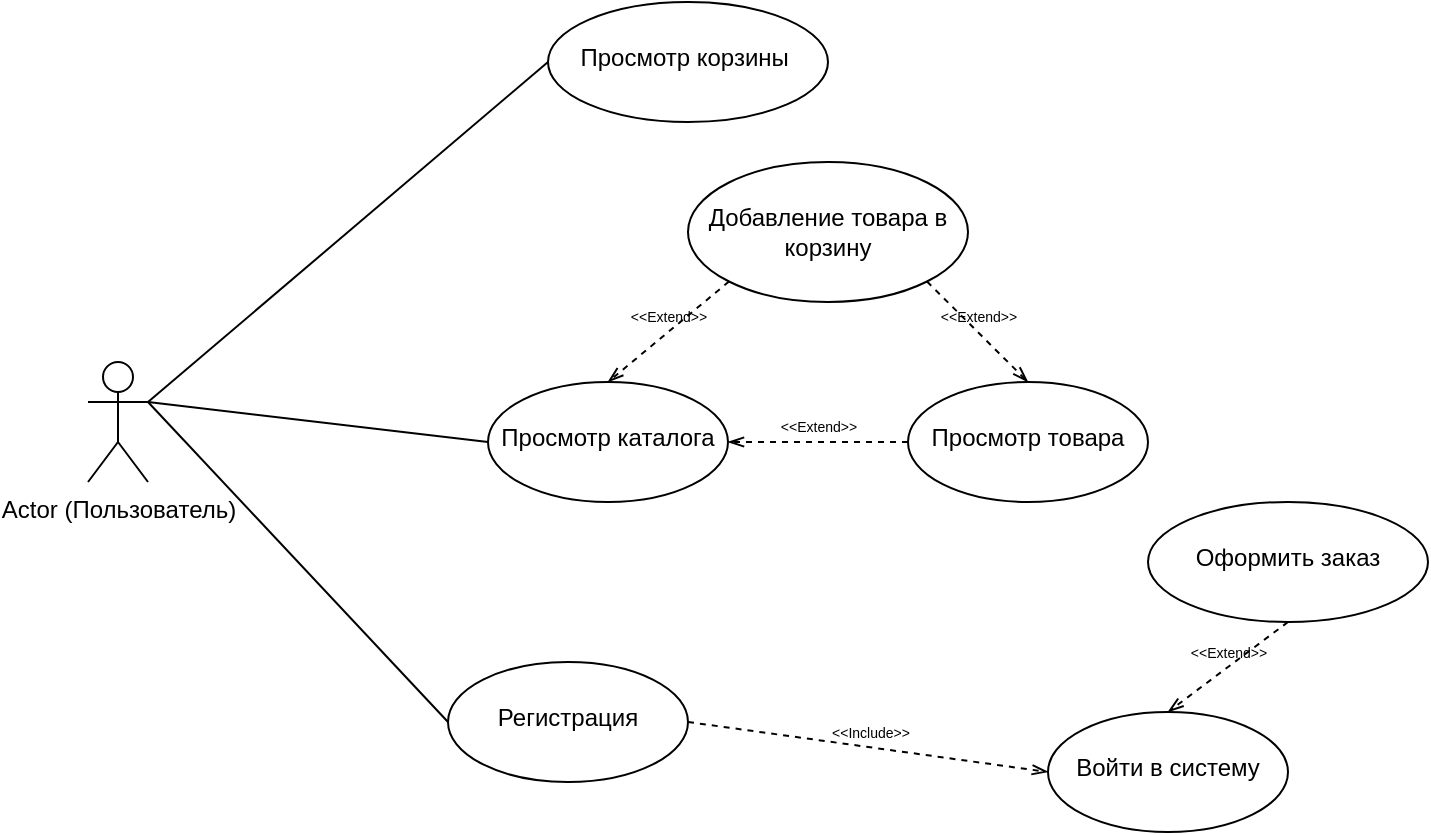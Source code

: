 <mxfile version="22.0.3" type="device">
  <diagram name="Page-1" id="BXFynGVLz7lF0U7jTMFg">
    <mxGraphModel dx="388" dy="293" grid="1" gridSize="10" guides="1" tooltips="1" connect="1" arrows="1" fold="1" page="1" pageScale="1" pageWidth="827" pageHeight="1169" background="#ffffff" math="0" shadow="0">
      <root>
        <mxCell id="0" />
        <mxCell id="1" parent="0" />
        <mxCell id="xTPL5IAc7uuwvMtWUE6Y-2" value="Actor (Пользователь)" style="shape=umlActor;verticalLabelPosition=bottom;verticalAlign=top;html=1;outlineConnect=0;fillColor=none;strokeColor=#000000;fontColor=#000000;" vertex="1" parent="1">
          <mxGeometry x="80" y="410" width="30" height="60" as="geometry" />
        </mxCell>
        <mxCell id="xTPL5IAc7uuwvMtWUE6Y-5" value="&lt;br&gt;Регистрация" style="ellipse;whiteSpace=wrap;html=1;strokeColor=#000000;align=center;verticalAlign=top;fontFamily=Helvetica;fontSize=12;fontColor=#000000;fillColor=none;" vertex="1" parent="1">
          <mxGeometry x="260" y="560" width="120" height="60" as="geometry" />
        </mxCell>
        <mxCell id="xTPL5IAc7uuwvMtWUE6Y-6" value="" style="endArrow=none;html=1;rounded=0;fontFamily=Helvetica;fontSize=12;fontColor=#000000;strokeColor=#000000;entryX=0;entryY=0.5;entryDx=0;entryDy=0;exitX=1;exitY=0.333;exitDx=0;exitDy=0;exitPerimeter=0;" edge="1" parent="1" source="xTPL5IAc7uuwvMtWUE6Y-2" target="xTPL5IAc7uuwvMtWUE6Y-5">
          <mxGeometry width="50" height="50" relative="1" as="geometry">
            <mxPoint x="110" y="570" as="sourcePoint" />
            <mxPoint x="160" y="520" as="targetPoint" />
          </mxGeometry>
        </mxCell>
        <mxCell id="xTPL5IAc7uuwvMtWUE6Y-8" value="&lt;span style=&quot;&quot;&gt;&lt;font style=&quot;font-size: 7px;&quot;&gt;&amp;lt;&amp;lt;Include&amp;gt;&amp;gt;&lt;/font&gt;&lt;/span&gt;" style="endArrow=openThin;html=1;rounded=0;labelBackgroundColor=none;strokeColor=#000000;align=center;verticalAlign=bottom;fontFamily=Helvetica;fontSize=12;fontColor=#000000;shape=connector;exitX=1;exitY=0.5;exitDx=0;exitDy=0;entryX=0;entryY=0.5;entryDx=0;entryDy=0;dashed=1;endFill=0;" edge="1" parent="1" source="xTPL5IAc7uuwvMtWUE6Y-5" target="xTPL5IAc7uuwvMtWUE6Y-9">
          <mxGeometry x="0.005" width="50" height="50" relative="1" as="geometry">
            <mxPoint x="420" y="580" as="sourcePoint" />
            <mxPoint x="470" y="530" as="targetPoint" />
            <mxPoint as="offset" />
          </mxGeometry>
        </mxCell>
        <mxCell id="xTPL5IAc7uuwvMtWUE6Y-9" value="&lt;br&gt;Войти в систему" style="ellipse;whiteSpace=wrap;html=1;strokeColor=#000000;align=center;verticalAlign=top;fontFamily=Helvetica;fontSize=12;fontColor=#000000;fillColor=none;" vertex="1" parent="1">
          <mxGeometry x="560" y="585" width="120" height="60" as="geometry" />
        </mxCell>
        <mxCell id="xTPL5IAc7uuwvMtWUE6Y-10" value="&lt;br&gt;Просмотр каталога" style="ellipse;whiteSpace=wrap;html=1;strokeColor=#000000;align=center;verticalAlign=top;fontFamily=Helvetica;fontSize=12;fontColor=#000000;fillColor=none;" vertex="1" parent="1">
          <mxGeometry x="280" y="420" width="120" height="60" as="geometry" />
        </mxCell>
        <mxCell id="xTPL5IAc7uuwvMtWUE6Y-11" value="" style="endArrow=none;html=1;rounded=0;fontFamily=Helvetica;fontSize=12;fontColor=#000000;strokeColor=#000000;entryX=0;entryY=0.5;entryDx=0;entryDy=0;exitX=1;exitY=0.333;exitDx=0;exitDy=0;exitPerimeter=0;" edge="1" parent="1" source="xTPL5IAc7uuwvMtWUE6Y-2" target="xTPL5IAc7uuwvMtWUE6Y-10">
          <mxGeometry width="50" height="50" relative="1" as="geometry">
            <mxPoint x="120" y="440" as="sourcePoint" />
            <mxPoint x="270" y="600" as="targetPoint" />
          </mxGeometry>
        </mxCell>
        <mxCell id="xTPL5IAc7uuwvMtWUE6Y-12" value="&lt;br&gt;Просмотр товара" style="ellipse;whiteSpace=wrap;html=1;strokeColor=#000000;align=center;verticalAlign=top;fontFamily=Helvetica;fontSize=12;fontColor=#000000;fillColor=none;" vertex="1" parent="1">
          <mxGeometry x="490" y="420" width="120" height="60" as="geometry" />
        </mxCell>
        <mxCell id="xTPL5IAc7uuwvMtWUE6Y-13" value="&lt;span style=&quot;&quot;&gt;&lt;font style=&quot;font-size: 7px;&quot;&gt;&amp;lt;&amp;lt;Extend&amp;gt;&amp;gt;&lt;/font&gt;&lt;/span&gt;" style="endArrow=openThin;html=1;rounded=0;labelBackgroundColor=none;strokeColor=#000000;align=center;verticalAlign=bottom;fontFamily=Helvetica;fontSize=12;fontColor=#000000;shape=connector;exitX=0;exitY=0.5;exitDx=0;exitDy=0;entryX=1;entryY=0.5;entryDx=0;entryDy=0;dashed=1;endFill=0;" edge="1" parent="1" source="xTPL5IAc7uuwvMtWUE6Y-12" target="xTPL5IAc7uuwvMtWUE6Y-10">
          <mxGeometry x="0.005" width="50" height="50" relative="1" as="geometry">
            <mxPoint x="390" y="600" as="sourcePoint" />
            <mxPoint x="540" y="600" as="targetPoint" />
            <mxPoint as="offset" />
          </mxGeometry>
        </mxCell>
        <mxCell id="xTPL5IAc7uuwvMtWUE6Y-14" value="&lt;br&gt;Добавление товара в корзину" style="ellipse;whiteSpace=wrap;html=1;strokeColor=#000000;align=center;verticalAlign=top;fontFamily=Helvetica;fontSize=12;fontColor=#000000;fillColor=none;" vertex="1" parent="1">
          <mxGeometry x="380" y="310" width="140" height="70" as="geometry" />
        </mxCell>
        <mxCell id="xTPL5IAc7uuwvMtWUE6Y-15" value="&lt;span style=&quot;&quot;&gt;&lt;font style=&quot;font-size: 7px;&quot;&gt;&amp;lt;&amp;lt;Extend&amp;gt;&amp;gt;&lt;/font&gt;&lt;/span&gt;" style="endArrow=openThin;html=1;rounded=0;labelBackgroundColor=none;strokeColor=#000000;align=center;verticalAlign=bottom;fontFamily=Helvetica;fontSize=12;fontColor=#000000;shape=connector;exitX=0;exitY=1;exitDx=0;exitDy=0;entryX=0.5;entryY=0;entryDx=0;entryDy=0;dashed=1;endFill=0;" edge="1" parent="1" source="xTPL5IAc7uuwvMtWUE6Y-14" target="xTPL5IAc7uuwvMtWUE6Y-10">
          <mxGeometry x="0.005" width="50" height="50" relative="1" as="geometry">
            <mxPoint x="500" y="460" as="sourcePoint" />
            <mxPoint x="410" y="460" as="targetPoint" />
            <mxPoint as="offset" />
          </mxGeometry>
        </mxCell>
        <mxCell id="xTPL5IAc7uuwvMtWUE6Y-16" value="&lt;span style=&quot;&quot;&gt;&lt;font style=&quot;font-size: 7px;&quot;&gt;&amp;lt;&amp;lt;Extend&amp;gt;&amp;gt;&lt;/font&gt;&lt;/span&gt;" style="endArrow=openThin;html=1;rounded=0;labelBackgroundColor=none;strokeColor=#000000;align=center;verticalAlign=bottom;fontFamily=Helvetica;fontSize=12;fontColor=#000000;shape=connector;exitX=1;exitY=1;exitDx=0;exitDy=0;entryX=0.5;entryY=0;entryDx=0;entryDy=0;dashed=1;endFill=0;" edge="1" parent="1" source="xTPL5IAc7uuwvMtWUE6Y-14" target="xTPL5IAc7uuwvMtWUE6Y-12">
          <mxGeometry x="0.005" width="50" height="50" relative="1" as="geometry">
            <mxPoint x="510" y="470" as="sourcePoint" />
            <mxPoint x="420" y="470" as="targetPoint" />
            <mxPoint as="offset" />
          </mxGeometry>
        </mxCell>
        <mxCell id="xTPL5IAc7uuwvMtWUE6Y-17" value="" style="endArrow=none;html=1;rounded=0;fontFamily=Helvetica;fontSize=12;fontColor=#000000;strokeColor=#000000;entryX=0;entryY=0.5;entryDx=0;entryDy=0;" edge="1" parent="1" target="xTPL5IAc7uuwvMtWUE6Y-18">
          <mxGeometry width="50" height="50" relative="1" as="geometry">
            <mxPoint x="110" y="430" as="sourcePoint" />
            <mxPoint x="300" y="260" as="targetPoint" />
          </mxGeometry>
        </mxCell>
        <mxCell id="xTPL5IAc7uuwvMtWUE6Y-18" value="&lt;br&gt;Просмотр корзины&amp;nbsp;" style="ellipse;whiteSpace=wrap;html=1;strokeColor=#000000;align=center;verticalAlign=top;fontFamily=Helvetica;fontSize=12;fontColor=#000000;fillColor=none;" vertex="1" parent="1">
          <mxGeometry x="310" y="230" width="140" height="60" as="geometry" />
        </mxCell>
        <mxCell id="xTPL5IAc7uuwvMtWUE6Y-19" value="&lt;br&gt;Оформить заказ" style="ellipse;whiteSpace=wrap;html=1;strokeColor=#000000;align=center;verticalAlign=top;fontFamily=Helvetica;fontSize=12;fontColor=#000000;fillColor=none;" vertex="1" parent="1">
          <mxGeometry x="610" y="480" width="140" height="60" as="geometry" />
        </mxCell>
        <mxCell id="xTPL5IAc7uuwvMtWUE6Y-20" value="&lt;span style=&quot;&quot;&gt;&lt;font style=&quot;font-size: 7px;&quot;&gt;&amp;lt;&amp;lt;Extend&amp;gt;&amp;gt;&lt;/font&gt;&lt;/span&gt;" style="endArrow=openThin;html=1;rounded=0;labelBackgroundColor=none;strokeColor=#000000;align=center;verticalAlign=bottom;fontFamily=Helvetica;fontSize=12;fontColor=#000000;shape=connector;entryX=0.5;entryY=0;entryDx=0;entryDy=0;dashed=1;endFill=0;exitX=0.5;exitY=1;exitDx=0;exitDy=0;" edge="1" parent="1" source="xTPL5IAc7uuwvMtWUE6Y-19" target="xTPL5IAc7uuwvMtWUE6Y-9">
          <mxGeometry x="0.005" width="50" height="50" relative="1" as="geometry">
            <mxPoint x="620" y="550" as="sourcePoint" />
            <mxPoint x="560" y="430" as="targetPoint" />
            <mxPoint as="offset" />
          </mxGeometry>
        </mxCell>
      </root>
    </mxGraphModel>
  </diagram>
</mxfile>
